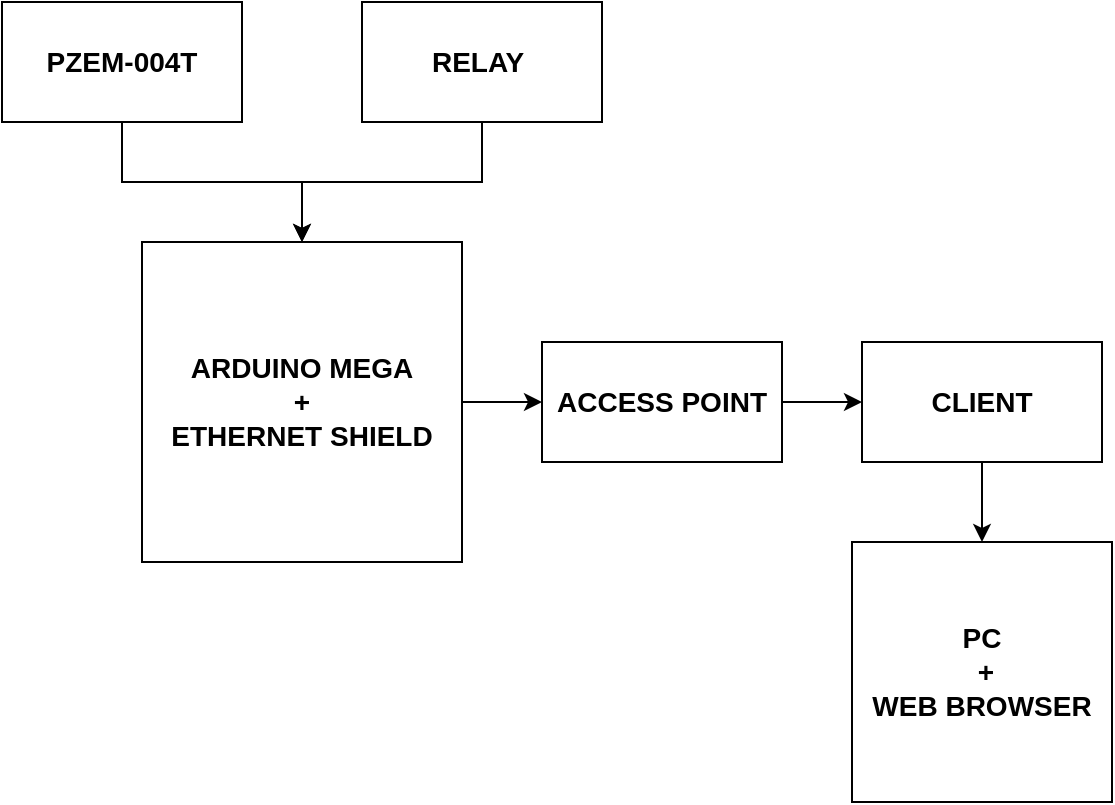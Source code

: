 <mxfile version="14.6.13" type="github">
  <diagram id="prtHgNgQTEPvFCAcTncT" name="Page-1">
    <mxGraphModel dx="1038" dy="523" grid="1" gridSize="10" guides="1" tooltips="1" connect="1" arrows="1" fold="1" page="1" pageScale="1" pageWidth="827" pageHeight="1169" math="0" shadow="0">
      <root>
        <mxCell id="0" />
        <mxCell id="1" parent="0" />
        <mxCell id="UmGZ_JsnQH2r6Z5xyWk4-5" value="" style="edgeStyle=orthogonalEdgeStyle;rounded=0;orthogonalLoop=1;jettySize=auto;html=1;" edge="1" parent="1" source="UmGZ_JsnQH2r6Z5xyWk4-1" target="UmGZ_JsnQH2r6Z5xyWk4-4">
          <mxGeometry relative="1" as="geometry" />
        </mxCell>
        <mxCell id="UmGZ_JsnQH2r6Z5xyWk4-1" value="&lt;font size=&quot;1&quot;&gt;&lt;b style=&quot;font-size: 14px&quot;&gt;PZEM-004T&lt;/b&gt;&lt;/font&gt;" style="rounded=0;whiteSpace=wrap;html=1;" vertex="1" parent="1">
          <mxGeometry x="170" y="70" width="120" height="60" as="geometry" />
        </mxCell>
        <mxCell id="UmGZ_JsnQH2r6Z5xyWk4-6" value="" style="edgeStyle=orthogonalEdgeStyle;rounded=0;orthogonalLoop=1;jettySize=auto;html=1;" edge="1" parent="1" source="UmGZ_JsnQH2r6Z5xyWk4-2" target="UmGZ_JsnQH2r6Z5xyWk4-4">
          <mxGeometry relative="1" as="geometry" />
        </mxCell>
        <mxCell id="UmGZ_JsnQH2r6Z5xyWk4-2" value="&lt;b&gt;&lt;font style=&quot;font-size: 14px&quot;&gt;RELAY&amp;nbsp;&lt;/font&gt;&lt;/b&gt;" style="rounded=0;whiteSpace=wrap;html=1;" vertex="1" parent="1">
          <mxGeometry x="350" y="70" width="120" height="60" as="geometry" />
        </mxCell>
        <mxCell id="UmGZ_JsnQH2r6Z5xyWk4-8" value="" style="edgeStyle=orthogonalEdgeStyle;rounded=0;orthogonalLoop=1;jettySize=auto;html=1;" edge="1" parent="1" source="UmGZ_JsnQH2r6Z5xyWk4-4" target="UmGZ_JsnQH2r6Z5xyWk4-7">
          <mxGeometry relative="1" as="geometry" />
        </mxCell>
        <mxCell id="UmGZ_JsnQH2r6Z5xyWk4-4" value="&lt;b style=&quot;font-size: 14px&quot;&gt;ARDUINO MEGA&lt;br&gt;+&lt;br&gt;ETHERNET SHIELD&lt;/b&gt;" style="whiteSpace=wrap;html=1;aspect=fixed;" vertex="1" parent="1">
          <mxGeometry x="240" y="190" width="160" height="160" as="geometry" />
        </mxCell>
        <mxCell id="UmGZ_JsnQH2r6Z5xyWk4-10" value="" style="edgeStyle=orthogonalEdgeStyle;rounded=0;orthogonalLoop=1;jettySize=auto;html=1;" edge="1" parent="1" source="UmGZ_JsnQH2r6Z5xyWk4-7" target="UmGZ_JsnQH2r6Z5xyWk4-9">
          <mxGeometry relative="1" as="geometry" />
        </mxCell>
        <mxCell id="UmGZ_JsnQH2r6Z5xyWk4-7" value="&lt;b&gt;&lt;font style=&quot;font-size: 14px&quot;&gt;ACCESS POINT&lt;/font&gt;&lt;/b&gt;" style="rounded=0;whiteSpace=wrap;html=1;" vertex="1" parent="1">
          <mxGeometry x="440" y="240" width="120" height="60" as="geometry" />
        </mxCell>
        <mxCell id="UmGZ_JsnQH2r6Z5xyWk4-12" value="" style="edgeStyle=orthogonalEdgeStyle;rounded=0;orthogonalLoop=1;jettySize=auto;html=1;" edge="1" parent="1" source="UmGZ_JsnQH2r6Z5xyWk4-9" target="UmGZ_JsnQH2r6Z5xyWk4-11">
          <mxGeometry relative="1" as="geometry" />
        </mxCell>
        <mxCell id="UmGZ_JsnQH2r6Z5xyWk4-9" value="&lt;b&gt;&lt;font style=&quot;font-size: 14px&quot;&gt;CLIENT&lt;/font&gt;&lt;/b&gt;" style="rounded=0;whiteSpace=wrap;html=1;" vertex="1" parent="1">
          <mxGeometry x="600" y="240" width="120" height="60" as="geometry" />
        </mxCell>
        <mxCell id="UmGZ_JsnQH2r6Z5xyWk4-11" value="&lt;b&gt;&lt;font style=&quot;font-size: 14px&quot;&gt;PC&lt;br&gt;&amp;nbsp;+&lt;br&gt;WEB BROWSER&lt;/font&gt;&lt;/b&gt;" style="whiteSpace=wrap;html=1;aspect=fixed;" vertex="1" parent="1">
          <mxGeometry x="595" y="340" width="130" height="130" as="geometry" />
        </mxCell>
      </root>
    </mxGraphModel>
  </diagram>
</mxfile>
